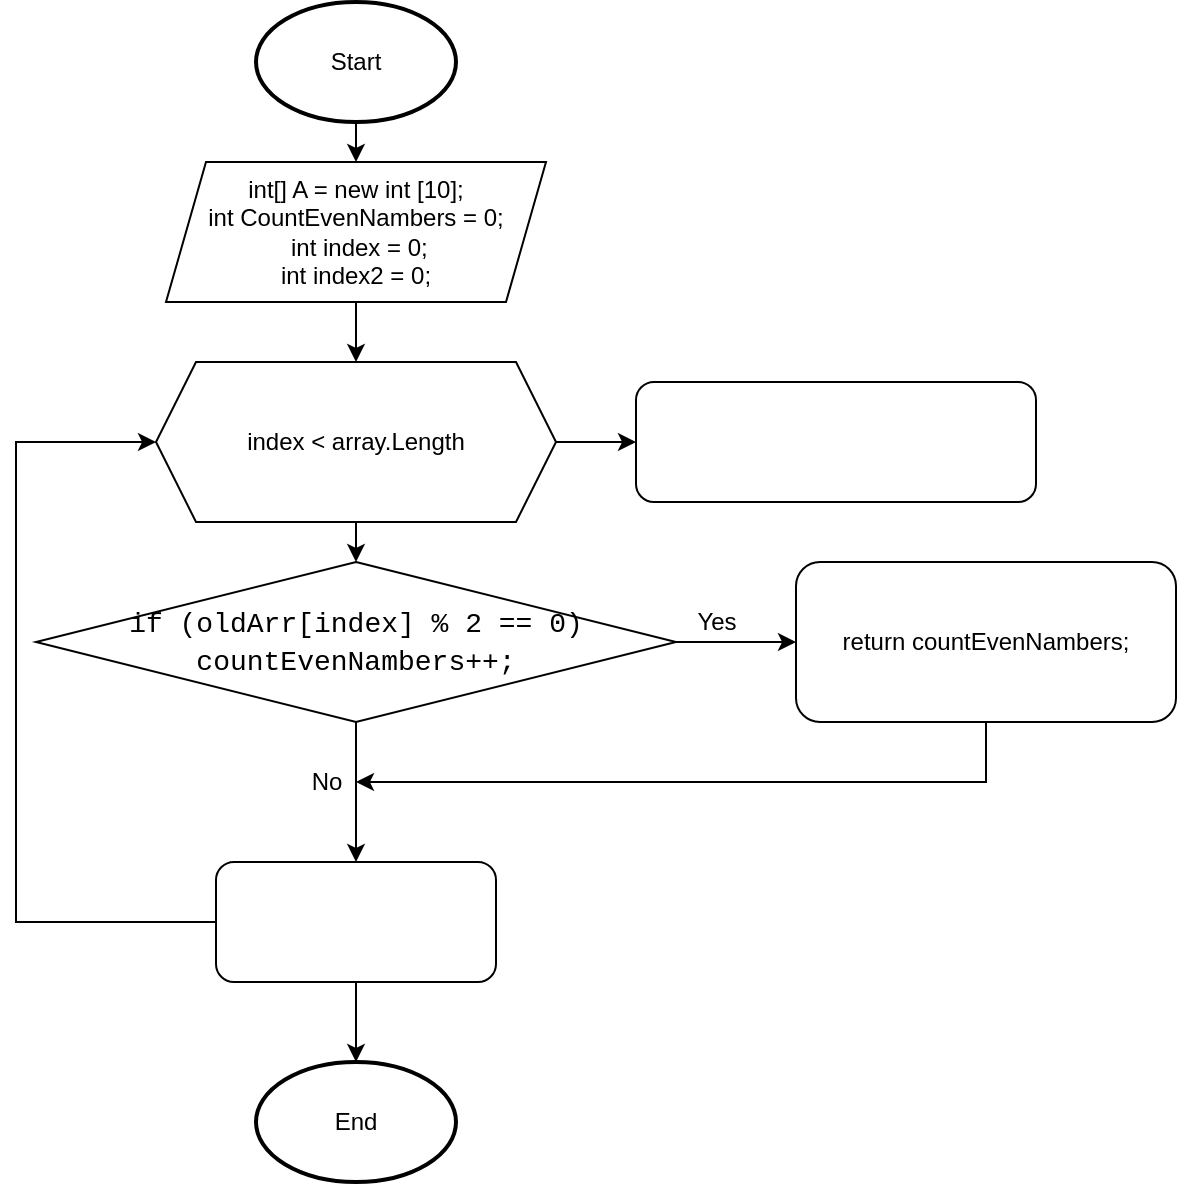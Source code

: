 <mxfile>
    <diagram id="MpeJ2VX9kAHGOajs1W8T" name="Страница 1">
        <mxGraphModel dx="939" dy="718" grid="1" gridSize="10" guides="1" tooltips="1" connect="1" arrows="1" fold="1" page="1" pageScale="1" pageWidth="827" pageHeight="1169" math="0" shadow="0">
            <root>
                <mxCell id="0"/>
                <mxCell id="1" parent="0"/>
                <mxCell id="12" value="" style="edgeStyle=none;html=1;" edge="1" parent="1" source="AN6TsrBVdoUsy3NkQoeV-2" target="4">
                    <mxGeometry relative="1" as="geometry"/>
                </mxCell>
                <mxCell id="AN6TsrBVdoUsy3NkQoeV-2" value="Start" style="strokeWidth=2;html=1;shape=mxgraph.flowchart.start_1;whiteSpace=wrap;" parent="1" vertex="1">
                    <mxGeometry x="150" y="10" width="100" height="60" as="geometry"/>
                </mxCell>
                <mxCell id="AN6TsrBVdoUsy3NkQoeV-3" value="End" style="strokeWidth=2;html=1;shape=mxgraph.flowchart.start_1;whiteSpace=wrap;" parent="1" vertex="1">
                    <mxGeometry x="150" y="540" width="100" height="60" as="geometry"/>
                </mxCell>
                <mxCell id="AN6TsrBVdoUsy3NkQoeV-14" value="" style="edgeStyle=orthogonalEdgeStyle;rounded=0;orthogonalLoop=1;jettySize=auto;html=1;exitX=1;exitY=0.5;exitDx=0;exitDy=0;" parent="1" source="2" edge="1">
                    <mxGeometry relative="1" as="geometry">
                        <mxPoint x="270" y="230" as="sourcePoint"/>
                        <mxPoint x="340" y="230" as="targetPoint"/>
                    </mxGeometry>
                </mxCell>
                <mxCell id="T-LSmcV6Y11xiNoU2TaN-10" value="No" style="text;html=1;align=center;verticalAlign=middle;resizable=0;points=[];autosize=1;strokeColor=none;fillColor=none;" parent="1" vertex="1">
                    <mxGeometry x="170" y="390" width="30" height="20" as="geometry"/>
                </mxCell>
                <mxCell id="T-LSmcV6Y11xiNoU2TaN-12" value="Yes" style="text;html=1;align=center;verticalAlign=middle;resizable=0;points=[];autosize=1;strokeColor=none;fillColor=none;" parent="1" vertex="1">
                    <mxGeometry x="360" y="310" width="40" height="20" as="geometry"/>
                </mxCell>
                <mxCell id="T-LSmcV6Y11xiNoU2TaN-14" style="edgeStyle=orthogonalEdgeStyle;rounded=0;orthogonalLoop=1;jettySize=auto;html=1;entryX=0;entryY=0.5;entryDx=0;entryDy=0;" parent="1" target="2" edge="1">
                    <mxGeometry relative="1" as="geometry">
                        <mxPoint x="110" y="230" as="targetPoint"/>
                        <Array as="points">
                            <mxPoint x="30" y="470"/>
                            <mxPoint x="30" y="230"/>
                        </Array>
                        <mxPoint x="130" y="470" as="sourcePoint"/>
                    </mxGeometry>
                </mxCell>
                <mxCell id="17" value="" style="edgeStyle=none;html=1;" edge="1" parent="1" source="2" target="13">
                    <mxGeometry relative="1" as="geometry"/>
                </mxCell>
                <mxCell id="2" value="index &amp;lt; array.Length" style="shape=hexagon;perimeter=hexagonPerimeter2;whiteSpace=wrap;html=1;fixedSize=1;" vertex="1" parent="1">
                    <mxGeometry x="100" y="190" width="200" height="80" as="geometry"/>
                </mxCell>
                <mxCell id="3" value="" style="rounded=1;whiteSpace=wrap;html=1;" vertex="1" parent="1">
                    <mxGeometry x="340" y="200" width="200" height="60" as="geometry"/>
                </mxCell>
                <mxCell id="11" value="" style="edgeStyle=none;html=1;" edge="1" parent="1" source="4" target="2">
                    <mxGeometry relative="1" as="geometry"/>
                </mxCell>
                <mxCell id="4" value="&lt;span&gt;int[] A = new int [10];&lt;/span&gt;&lt;br&gt;&lt;span&gt;int CountEvenNambers = 0;&lt;/span&gt;&lt;br&gt;&lt;span&gt;&amp;nbsp;int index = 0;&lt;/span&gt;&lt;br&gt;&lt;span&gt;int index2 = 0;&lt;/span&gt;" style="shape=parallelogram;perimeter=parallelogramPerimeter;whiteSpace=wrap;html=1;fixedSize=1;" vertex="1" parent="1">
                    <mxGeometry x="105" y="90" width="190" height="70" as="geometry"/>
                </mxCell>
                <mxCell id="18" value="" style="edgeStyle=none;html=1;" edge="1" parent="1" source="13" target="15">
                    <mxGeometry relative="1" as="geometry"/>
                </mxCell>
                <mxCell id="26" value="" style="edgeStyle=none;html=1;entryX=0;entryY=0.5;entryDx=0;entryDy=0;exitX=1;exitY=0.5;exitDx=0;exitDy=0;" edge="1" parent="1" source="13" target="14">
                    <mxGeometry relative="1" as="geometry">
                        <mxPoint x="440" y="330" as="targetPoint"/>
                    </mxGeometry>
                </mxCell>
                <mxCell id="13" value="&lt;div style=&quot;font-family: &amp;#34;consolas&amp;#34; , &amp;#34;courier new&amp;#34; , monospace ; font-size: 14px ; line-height: 19px&quot;&gt;if (oldArr[index] % 2 == 0)&lt;/div&gt;&lt;div style=&quot;font-family: &amp;#34;consolas&amp;#34; , &amp;#34;courier new&amp;#34; , monospace ; font-size: 14px ; line-height: 19px&quot;&gt;countEvenNambers++;&lt;/div&gt;" style="rhombus;whiteSpace=wrap;html=1;" vertex="1" parent="1">
                    <mxGeometry x="40" y="290" width="320" height="80" as="geometry"/>
                </mxCell>
                <mxCell id="14" value="return countEvenNambers;" style="rounded=1;whiteSpace=wrap;html=1;" vertex="1" parent="1">
                    <mxGeometry x="420" y="290" width="190" height="80" as="geometry"/>
                </mxCell>
                <mxCell id="16" value="" style="edgeStyle=none;html=1;" edge="1" parent="1" source="15" target="AN6TsrBVdoUsy3NkQoeV-3">
                    <mxGeometry relative="1" as="geometry"/>
                </mxCell>
                <mxCell id="15" value="" style="rounded=1;whiteSpace=wrap;html=1;" vertex="1" parent="1">
                    <mxGeometry x="130" y="440" width="140" height="60" as="geometry"/>
                </mxCell>
                <mxCell id="22" style="edgeStyle=orthogonalEdgeStyle;rounded=0;orthogonalLoop=1;jettySize=auto;html=1;exitX=0.5;exitY=1;exitDx=0;exitDy=0;" edge="1" parent="1" source="14">
                    <mxGeometry relative="1" as="geometry">
                        <mxPoint x="200" y="400" as="targetPoint"/>
                        <Array as="points">
                            <mxPoint x="515" y="400"/>
                        </Array>
                        <mxPoint x="610" y="560" as="sourcePoint"/>
                    </mxGeometry>
                </mxCell>
            </root>
        </mxGraphModel>
    </diagram>
    <diagram id="-5SSAIgS5Hzt2iILZ9Lm" name="Страница 2">
        <mxGraphModel dx="550" dy="421" grid="1" gridSize="10" guides="1" tooltips="1" connect="1" arrows="1" fold="1" page="1" pageScale="1" pageWidth="827" pageHeight="1169" math="0" shadow="0">
            <root>
                <mxCell id="OIYuFl_TeaZ8EEcEQo8p-0"/>
                <mxCell id="OIYuFl_TeaZ8EEcEQo8p-1" parent="OIYuFl_TeaZ8EEcEQo8p-0"/>
                <mxCell id="OIYuFl_TeaZ8EEcEQo8p-4" value="" style="edgeStyle=none;html=1;" edge="1" parent="OIYuFl_TeaZ8EEcEQo8p-1" source="OIYuFl_TeaZ8EEcEQo8p-2" target="OIYuFl_TeaZ8EEcEQo8p-3">
                    <mxGeometry relative="1" as="geometry"/>
                </mxCell>
                <mxCell id="OIYuFl_TeaZ8EEcEQo8p-2" value="Start&lt;br&gt;" style="ellipse;whiteSpace=wrap;html=1;labelBackgroundColor=#000000;" vertex="1" parent="OIYuFl_TeaZ8EEcEQo8p-1">
                    <mxGeometry x="250" width="120" height="60" as="geometry"/>
                </mxCell>
                <mxCell id="OIYuFl_TeaZ8EEcEQo8p-6" value="" style="edgeStyle=none;html=1;" edge="1" parent="OIYuFl_TeaZ8EEcEQo8p-1" source="OIYuFl_TeaZ8EEcEQo8p-3" target="OIYuFl_TeaZ8EEcEQo8p-5">
                    <mxGeometry relative="1" as="geometry"/>
                </mxCell>
                <mxCell id="OIYuFl_TeaZ8EEcEQo8p-3" value="&lt;div style=&quot;background-color: rgb(30 , 30 , 30) ; line-height: 19px&quot;&gt;&lt;font color=&quot;#d4d4d4&quot; face=&quot;consolas, courier new, monospace&quot;&gt;&lt;span style=&quot;font-size: 14px&quot;&gt;int[] A;&lt;/span&gt;&lt;/font&gt;&lt;/div&gt;&lt;div style=&quot;background-color: rgb(30 , 30 , 30) ; line-height: 19px&quot;&gt;&lt;font color=&quot;#d4d4d4&quot; face=&quot;consolas, courier new, monospace&quot;&gt;&lt;span style=&quot;font-size: 14px&quot;&gt;A.lenght = 10;&lt;/span&gt;&lt;/font&gt;&lt;/div&gt;&lt;div style=&quot;background-color: rgb(30 , 30 , 30) ; line-height: 19px&quot;&gt;&lt;span style=&quot;font-size: 14px ; color: rgb(212 , 212 , 212) ; font-family: &amp;#34;consolas&amp;#34; , &amp;#34;courier new&amp;#34; , monospace&quot;&gt;int[] N;&amp;nbsp;&lt;/span&gt;&lt;br&gt;&lt;/div&gt;&lt;div style=&quot;background-color: rgb(30 , 30 , 30) ; line-height: 19px&quot;&gt;&lt;span style=&quot;color: rgb(212 , 212 , 212) ; font-family: &amp;#34;consolas&amp;#34; , &amp;#34;courier new&amp;#34; , monospace ; font-size: 14px&quot;&gt;N.lenght =&amp;nbsp;&lt;/span&gt;&lt;span style=&quot;color: rgb(212 , 212 , 212) ; font-family: &amp;#34;consolas&amp;#34; , &amp;#34;courier new&amp;#34; , monospace ; font-size: 14px&quot;&gt;0&lt;/span&gt;&lt;/div&gt;" style="shape=parallelogram;perimeter=parallelogramPerimeter;whiteSpace=wrap;html=1;fixedSize=1;labelBackgroundColor=#000000;" vertex="1" parent="OIYuFl_TeaZ8EEcEQo8p-1">
                    <mxGeometry x="190" y="70" width="240" height="80" as="geometry"/>
                </mxCell>
                <mxCell id="OIYuFl_TeaZ8EEcEQo8p-8" value="" style="edgeStyle=none;html=1;" edge="1" parent="OIYuFl_TeaZ8EEcEQo8p-1" source="OIYuFl_TeaZ8EEcEQo8p-5" target="OIYuFl_TeaZ8EEcEQo8p-7">
                    <mxGeometry relative="1" as="geometry"/>
                </mxCell>
                <mxCell id="OIYuFl_TeaZ8EEcEQo8p-5" value="FillArray(A)" style="whiteSpace=wrap;html=1;labelBackgroundColor=#000000;" vertex="1" parent="OIYuFl_TeaZ8EEcEQo8p-1">
                    <mxGeometry x="250" y="180" width="120" height="20" as="geometry"/>
                </mxCell>
                <mxCell id="OIYuFl_TeaZ8EEcEQo8p-10" value="" style="edgeStyle=none;html=1;" edge="1" parent="OIYuFl_TeaZ8EEcEQo8p-1" source="OIYuFl_TeaZ8EEcEQo8p-7" target="OIYuFl_TeaZ8EEcEQo8p-9">
                    <mxGeometry relative="1" as="geometry"/>
                </mxCell>
                <mxCell id="OIYuFl_TeaZ8EEcEQo8p-7" value="PrintArray(A)" style="whiteSpace=wrap;html=1;labelBackgroundColor=#000000;" vertex="1" parent="OIYuFl_TeaZ8EEcEQo8p-1">
                    <mxGeometry x="250" y="230" width="120" height="20" as="geometry"/>
                </mxCell>
                <mxCell id="OIYuFl_TeaZ8EEcEQo8p-12" value="" style="edgeStyle=none;html=1;" edge="1" parent="OIYuFl_TeaZ8EEcEQo8p-1" source="OIYuFl_TeaZ8EEcEQo8p-9" target="OIYuFl_TeaZ8EEcEQo8p-11">
                    <mxGeometry relative="1" as="geometry"/>
                </mxCell>
                <mxCell id="OIYuFl_TeaZ8EEcEQo8p-9" value="CountEvenNumbers(A);" style="whiteSpace=wrap;html=1;labelBackgroundColor=#000000;" vertex="1" parent="OIYuFl_TeaZ8EEcEQo8p-1">
                    <mxGeometry x="230" y="270" width="160" height="60" as="geometry"/>
                </mxCell>
                <mxCell id="OIYuFl_TeaZ8EEcEQo8p-14" value="" style="edgeStyle=none;html=1;startArrow=none;" edge="1" parent="OIYuFl_TeaZ8EEcEQo8p-1" source="OIYuFl_TeaZ8EEcEQo8p-17">
                    <mxGeometry relative="1" as="geometry">
                        <mxPoint x="310" y="550.0" as="targetPoint"/>
                    </mxGeometry>
                </mxCell>
                <mxCell id="OIYuFl_TeaZ8EEcEQo8p-11" value="NewArr(N, A);" style="whiteSpace=wrap;html=1;labelBackgroundColor=#000000;" vertex="1" parent="OIYuFl_TeaZ8EEcEQo8p-1">
                    <mxGeometry x="250" y="360" width="120" height="60" as="geometry"/>
                </mxCell>
                <mxCell id="OIYuFl_TeaZ8EEcEQo8p-16" value="" style="edgeStyle=none;html=1;" edge="1" parent="OIYuFl_TeaZ8EEcEQo8p-1" target="OIYuFl_TeaZ8EEcEQo8p-15">
                    <mxGeometry relative="1" as="geometry">
                        <mxPoint x="310" y="610" as="sourcePoint"/>
                    </mxGeometry>
                </mxCell>
                <mxCell id="OIYuFl_TeaZ8EEcEQo8p-15" value="Finish" style="ellipse;whiteSpace=wrap;html=1;labelBackgroundColor=#000000;" vertex="1" parent="OIYuFl_TeaZ8EEcEQo8p-1">
                    <mxGeometry x="250" y="555" width="120" height="60" as="geometry"/>
                </mxCell>
                <mxCell id="OIYuFl_TeaZ8EEcEQo8p-17" value="PrintArrау(N);" style="shape=document;whiteSpace=wrap;html=1;boundedLbl=1;labelBackgroundColor=none;" vertex="1" parent="OIYuFl_TeaZ8EEcEQo8p-1">
                    <mxGeometry x="250" y="450" width="120" height="80" as="geometry"/>
                </mxCell>
                <mxCell id="OIYuFl_TeaZ8EEcEQo8p-18" value="" style="edgeStyle=none;html=1;endArrow=none;" edge="1" parent="OIYuFl_TeaZ8EEcEQo8p-1" source="OIYuFl_TeaZ8EEcEQo8p-11" target="OIYuFl_TeaZ8EEcEQo8p-17">
                    <mxGeometry relative="1" as="geometry">
                        <mxPoint x="310" y="420.0" as="sourcePoint"/>
                        <mxPoint x="310" y="550.0" as="targetPoint"/>
                    </mxGeometry>
                </mxCell>
            </root>
        </mxGraphModel>
    </diagram>
</mxfile>